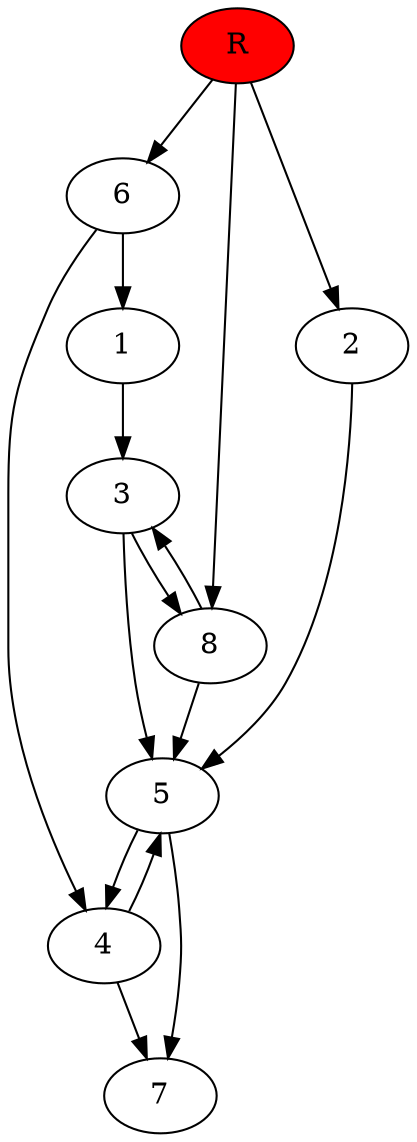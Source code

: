 digraph prb19949 {
	1
	2
	3
	4
	5
	6
	7
	8
	R [fillcolor="#ff0000" style=filled]
	1 -> 3
	2 -> 5
	3 -> 5
	3 -> 8
	4 -> 5
	4 -> 7
	5 -> 4
	5 -> 7
	6 -> 1
	6 -> 4
	8 -> 3
	8 -> 5
	R -> 2
	R -> 6
	R -> 8
}
